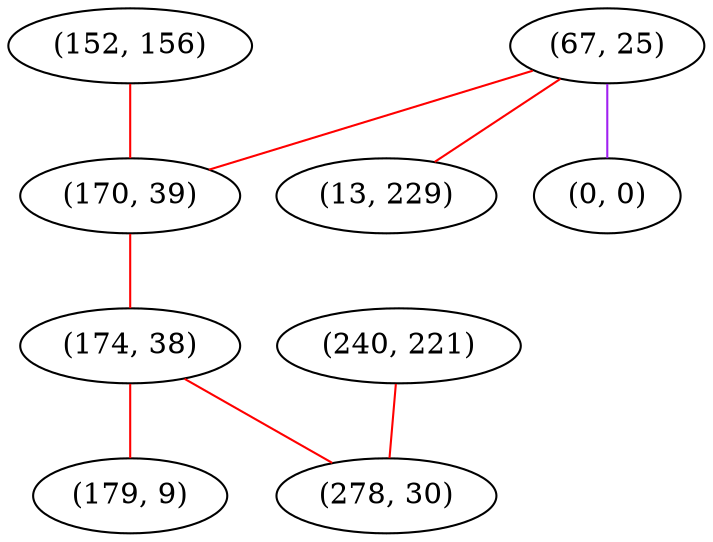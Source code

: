 graph "" {
"(67, 25)";
"(152, 156)";
"(170, 39)";
"(240, 221)";
"(13, 229)";
"(0, 0)";
"(174, 38)";
"(179, 9)";
"(278, 30)";
"(67, 25)" -- "(170, 39)"  [color=red, key=0, weight=1];
"(67, 25)" -- "(0, 0)"  [color=purple, key=0, weight=4];
"(67, 25)" -- "(13, 229)"  [color=red, key=0, weight=1];
"(152, 156)" -- "(170, 39)"  [color=red, key=0, weight=1];
"(170, 39)" -- "(174, 38)"  [color=red, key=0, weight=1];
"(240, 221)" -- "(278, 30)"  [color=red, key=0, weight=1];
"(174, 38)" -- "(179, 9)"  [color=red, key=0, weight=1];
"(174, 38)" -- "(278, 30)"  [color=red, key=0, weight=1];
}
